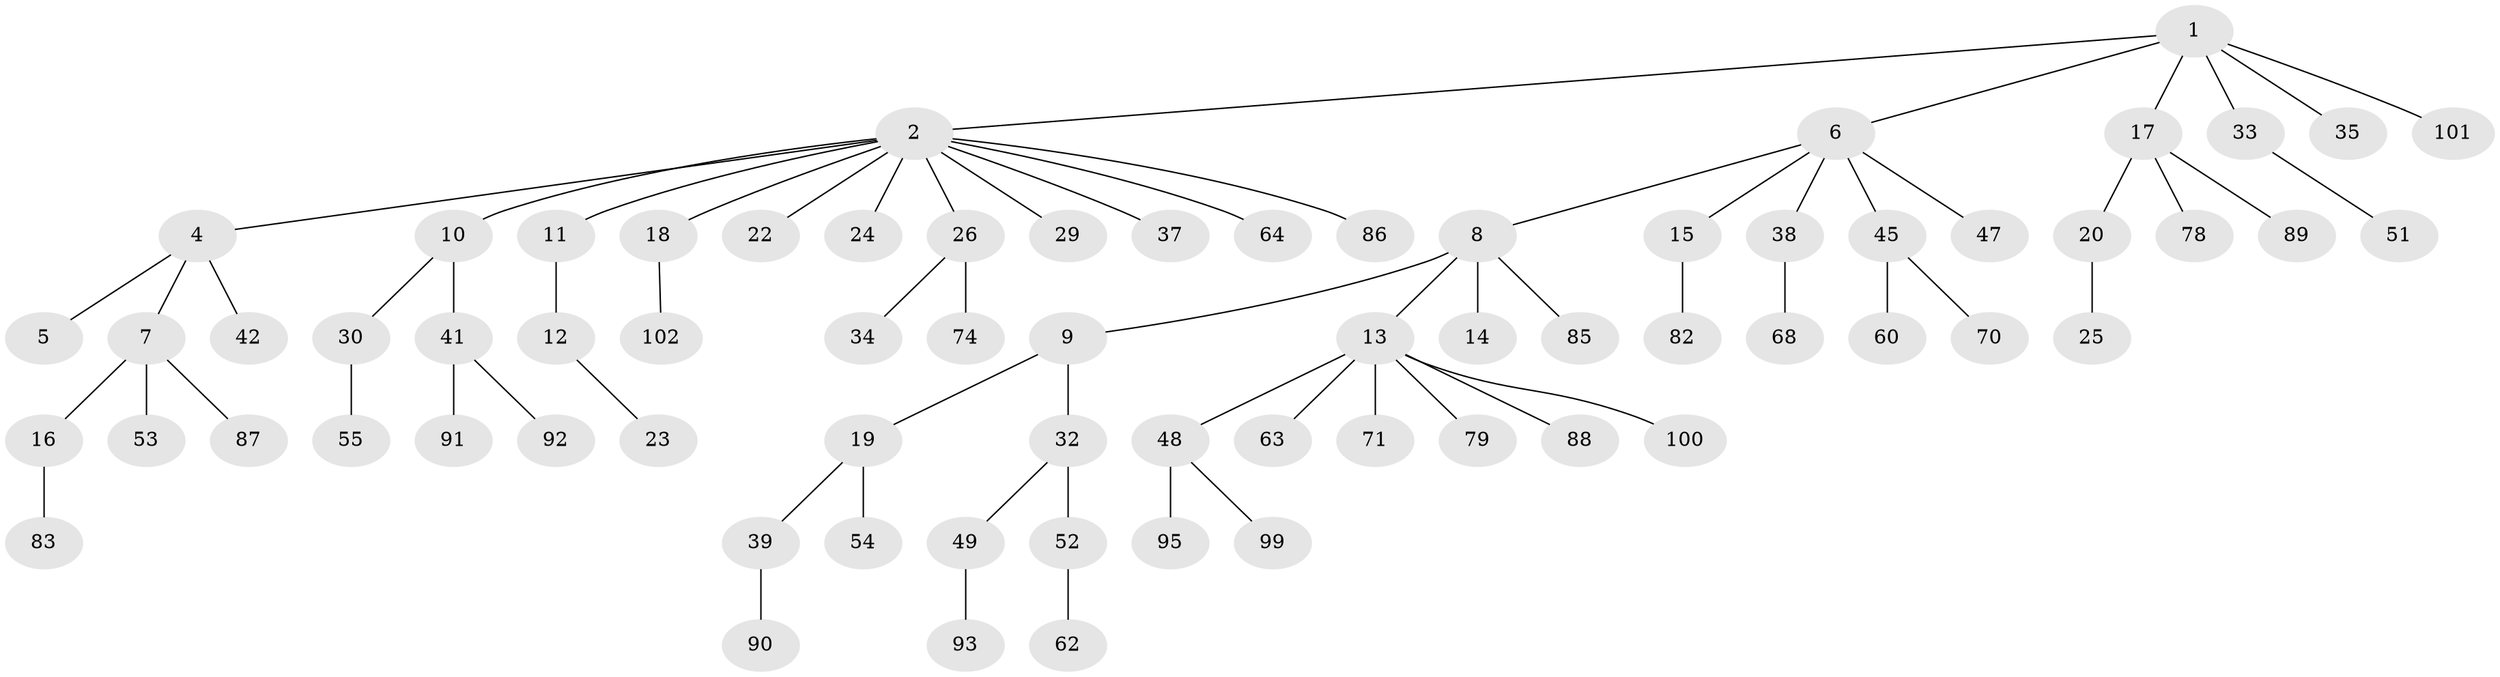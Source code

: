 // original degree distribution, {6: 0.0196078431372549, 7: 0.029411764705882353, 4: 0.058823529411764705, 2: 0.23529411764705882, 3: 0.10784313725490197, 5: 0.0196078431372549, 1: 0.5294117647058824}
// Generated by graph-tools (version 1.1) at 2025/11/02/27/25 16:11:28]
// undirected, 70 vertices, 69 edges
graph export_dot {
graph [start="1"]
  node [color=gray90,style=filled];
  1 [super="+27"];
  2 [super="+3"];
  4 [super="+40"];
  5 [super="+59"];
  6 [super="+69"];
  7 [super="+73"];
  8 [super="+98"];
  9 [super="+46"];
  10 [super="+28"];
  11 [super="+94"];
  12 [super="+21"];
  13 [super="+31"];
  14;
  15;
  16 [super="+72"];
  17 [super="+65"];
  18;
  19 [super="+36"];
  20;
  22 [super="+56"];
  23;
  24;
  25;
  26 [super="+66"];
  29;
  30 [super="+44"];
  32 [super="+50"];
  33;
  34 [super="+96"];
  35;
  37 [super="+81"];
  38 [super="+43"];
  39 [super="+77"];
  41 [super="+75"];
  42;
  45 [super="+58"];
  47 [super="+67"];
  48 [super="+57"];
  49 [super="+61"];
  51 [super="+76"];
  52;
  53;
  54 [super="+84"];
  55;
  60;
  62;
  63;
  64;
  68;
  70;
  71;
  74 [super="+80"];
  78;
  79;
  82;
  83;
  85;
  86;
  87;
  88;
  89 [super="+97"];
  90;
  91;
  92;
  93;
  95;
  99;
  100;
  101;
  102;
  1 -- 2;
  1 -- 6;
  1 -- 17;
  1 -- 33;
  1 -- 101;
  1 -- 35;
  2 -- 4;
  2 -- 22;
  2 -- 29;
  2 -- 64;
  2 -- 86;
  2 -- 18;
  2 -- 26;
  2 -- 37;
  2 -- 24;
  2 -- 10;
  2 -- 11;
  4 -- 5;
  4 -- 7;
  4 -- 42;
  6 -- 8;
  6 -- 15;
  6 -- 38;
  6 -- 45;
  6 -- 47;
  7 -- 16;
  7 -- 53;
  7 -- 87;
  8 -- 9;
  8 -- 13;
  8 -- 14;
  8 -- 85;
  9 -- 19;
  9 -- 32;
  10 -- 30;
  10 -- 41;
  11 -- 12;
  12 -- 23;
  13 -- 48;
  13 -- 63;
  13 -- 79;
  13 -- 88;
  13 -- 100;
  13 -- 71;
  15 -- 82;
  16 -- 83;
  17 -- 20;
  17 -- 78;
  17 -- 89;
  18 -- 102;
  19 -- 39;
  19 -- 54;
  20 -- 25;
  26 -- 34;
  26 -- 74;
  30 -- 55;
  32 -- 49;
  32 -- 52;
  33 -- 51;
  38 -- 68;
  39 -- 90;
  41 -- 91;
  41 -- 92;
  45 -- 60;
  45 -- 70;
  48 -- 99;
  48 -- 95;
  49 -- 93;
  52 -- 62;
}
